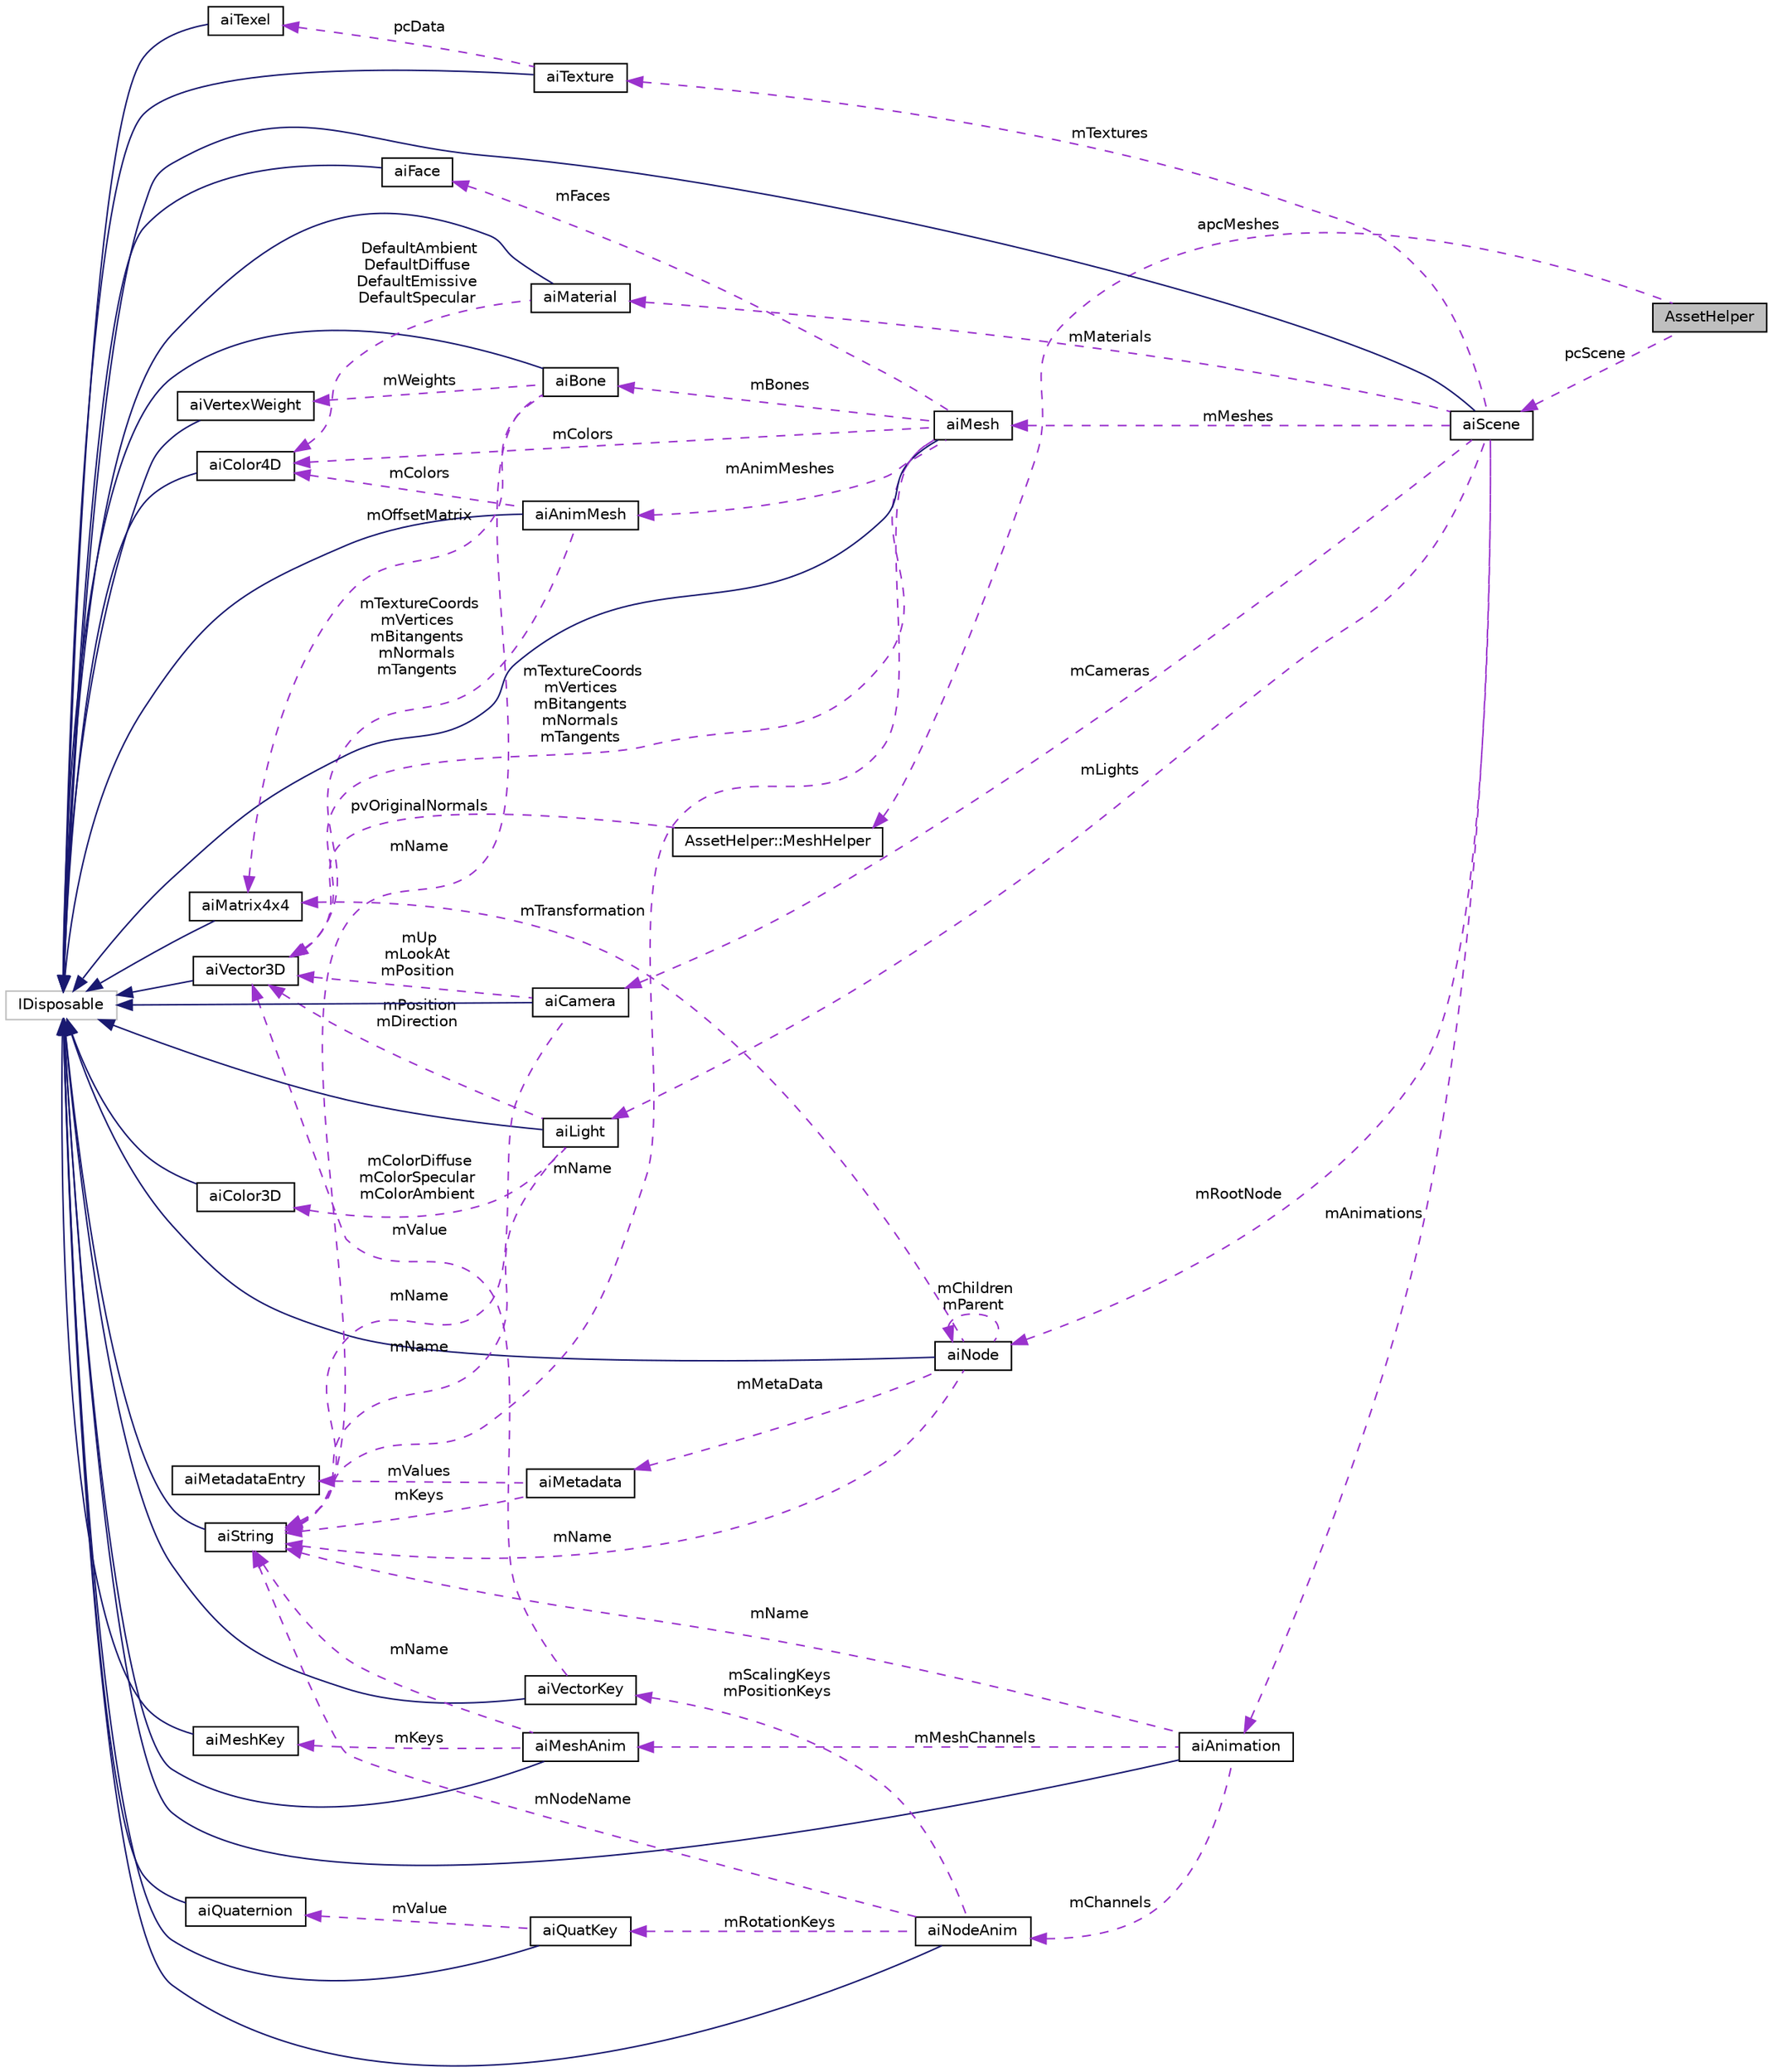 digraph "AssetHelper"
{
  edge [fontname="Helvetica",fontsize="10",labelfontname="Helvetica",labelfontsize="10"];
  node [fontname="Helvetica",fontsize="10",shape=record];
  rankdir="LR";
  Node1 [label="AssetHelper",height=0.2,width=0.4,color="black", fillcolor="grey75", style="filled", fontcolor="black"];
  Node2 -> Node1 [dir="back",color="darkorchid3",fontsize="10",style="dashed",label=" apcMeshes" ];
  Node2 [label="AssetHelper::MeshHelper",height=0.2,width=0.4,color="black", fillcolor="white", style="filled",URL="$class_asset_helper_1_1_mesh_helper.html"];
  Node3 -> Node2 [dir="back",color="darkorchid3",fontsize="10",style="dashed",label=" pvOriginalNormals" ];
  Node3 [label="aiVector3D",height=0.2,width=0.4,color="black", fillcolor="white", style="filled",URL="$structai_vector3_d.html"];
  Node4 -> Node3 [dir="back",color="midnightblue",fontsize="10",style="solid"];
  Node4 [label="IDisposable",height=0.2,width=0.4,color="grey75", fillcolor="white", style="filled"];
  Node5 -> Node1 [dir="back",color="darkorchid3",fontsize="10",style="dashed",label=" pcScene" ];
  Node5 [label="aiScene",height=0.2,width=0.4,color="black", fillcolor="white", style="filled",URL="$structai_scene.html"];
  Node4 -> Node5 [dir="back",color="midnightblue",fontsize="10",style="solid"];
  Node6 -> Node5 [dir="back",color="darkorchid3",fontsize="10",style="dashed",label=" mMaterials" ];
  Node6 [label="aiMaterial",height=0.2,width=0.4,color="black", fillcolor="white", style="filled",URL="$classai_material.html"];
  Node4 -> Node6 [dir="back",color="midnightblue",fontsize="10",style="solid"];
  Node7 -> Node6 [dir="back",color="darkorchid3",fontsize="10",style="dashed",label=" DefaultAmbient\nDefaultDiffuse\nDefaultEmissive\nDefaultSpecular" ];
  Node7 [label="aiColor4D",height=0.2,width=0.4,color="black", fillcolor="white", style="filled",URL="$structai_color4_d.html"];
  Node4 -> Node7 [dir="back",color="midnightblue",fontsize="10",style="solid"];
  Node8 -> Node5 [dir="back",color="darkorchid3",fontsize="10",style="dashed",label=" mMeshes" ];
  Node8 [label="aiMesh",height=0.2,width=0.4,color="black", fillcolor="white", style="filled",URL="$structai_mesh.html",tooltip="A mesh represents a geometry or model with a single material. "];
  Node4 -> Node8 [dir="back",color="midnightblue",fontsize="10",style="solid"];
  Node9 -> Node8 [dir="back",color="darkorchid3",fontsize="10",style="dashed",label=" mAnimMeshes" ];
  Node9 [label="aiAnimMesh",height=0.2,width=0.4,color="black", fillcolor="white", style="filled",URL="$structai_anim_mesh.html",tooltip="NOT CURRENTLY IN USE. An AnimMesh is an attachment to an aiMesh stores per-vertex animations for a pa..."];
  Node4 -> Node9 [dir="back",color="midnightblue",fontsize="10",style="solid"];
  Node3 -> Node9 [dir="back",color="darkorchid3",fontsize="10",style="dashed",label=" mTextureCoords\nmVertices\nmBitangents\nmNormals\nmTangents" ];
  Node7 -> Node9 [dir="back",color="darkorchid3",fontsize="10",style="dashed",label=" mColors" ];
  Node3 -> Node8 [dir="back",color="darkorchid3",fontsize="10",style="dashed",label=" mTextureCoords\nmVertices\nmBitangents\nmNormals\nmTangents" ];
  Node10 -> Node8 [dir="back",color="darkorchid3",fontsize="10",style="dashed",label=" mFaces" ];
  Node10 [label="aiFace",height=0.2,width=0.4,color="black", fillcolor="white", style="filled",URL="$structai_face.html",tooltip="A single face in a mesh, referring to multiple vertices. "];
  Node4 -> Node10 [dir="back",color="midnightblue",fontsize="10",style="solid"];
  Node11 -> Node8 [dir="back",color="darkorchid3",fontsize="10",style="dashed",label=" mName" ];
  Node11 [label="aiString",height=0.2,width=0.4,color="black", fillcolor="white", style="filled",URL="$structai_string.html"];
  Node4 -> Node11 [dir="back",color="midnightblue",fontsize="10",style="solid"];
  Node7 -> Node8 [dir="back",color="darkorchid3",fontsize="10",style="dashed",label=" mColors" ];
  Node12 -> Node8 [dir="back",color="darkorchid3",fontsize="10",style="dashed",label=" mBones" ];
  Node12 [label="aiBone",height=0.2,width=0.4,color="black", fillcolor="white", style="filled",URL="$structai_bone.html",tooltip="A single bone of a mesh. "];
  Node4 -> Node12 [dir="back",color="midnightblue",fontsize="10",style="solid"];
  Node13 -> Node12 [dir="back",color="darkorchid3",fontsize="10",style="dashed",label=" mWeights" ];
  Node13 [label="aiVertexWeight",height=0.2,width=0.4,color="black", fillcolor="white", style="filled",URL="$structai_vertex_weight.html",tooltip="A single influence of a bone on a vertex. "];
  Node4 -> Node13 [dir="back",color="midnightblue",fontsize="10",style="solid"];
  Node11 -> Node12 [dir="back",color="darkorchid3",fontsize="10",style="dashed",label=" mName" ];
  Node14 -> Node12 [dir="back",color="darkorchid3",fontsize="10",style="dashed",label=" mOffsetMatrix" ];
  Node14 [label="aiMatrix4x4",height=0.2,width=0.4,color="black", fillcolor="white", style="filled",URL="$structai_matrix4x4.html"];
  Node4 -> Node14 [dir="back",color="midnightblue",fontsize="10",style="solid"];
  Node15 -> Node5 [dir="back",color="darkorchid3",fontsize="10",style="dashed",label=" mCameras" ];
  Node15 [label="aiCamera",height=0.2,width=0.4,color="black", fillcolor="white", style="filled",URL="$structai_camera.html"];
  Node4 -> Node15 [dir="back",color="midnightblue",fontsize="10",style="solid"];
  Node3 -> Node15 [dir="back",color="darkorchid3",fontsize="10",style="dashed",label=" mUp\nmLookAt\nmPosition" ];
  Node11 -> Node15 [dir="back",color="darkorchid3",fontsize="10",style="dashed",label=" mName" ];
  Node16 -> Node5 [dir="back",color="darkorchid3",fontsize="10",style="dashed",label=" mLights" ];
  Node16 [label="aiLight",height=0.2,width=0.4,color="black", fillcolor="white", style="filled",URL="$structai_light.html"];
  Node4 -> Node16 [dir="back",color="midnightblue",fontsize="10",style="solid"];
  Node3 -> Node16 [dir="back",color="darkorchid3",fontsize="10",style="dashed",label=" mPosition\nmDirection" ];
  Node17 -> Node16 [dir="back",color="darkorchid3",fontsize="10",style="dashed",label=" mColorDiffuse\nmColorSpecular\nmColorAmbient" ];
  Node17 [label="aiColor3D",height=0.2,width=0.4,color="black", fillcolor="white", style="filled",URL="$structai_color3_d.html"];
  Node4 -> Node17 [dir="back",color="midnightblue",fontsize="10",style="solid"];
  Node11 -> Node16 [dir="back",color="darkorchid3",fontsize="10",style="dashed",label=" mName" ];
  Node18 -> Node5 [dir="back",color="darkorchid3",fontsize="10",style="dashed",label=" mAnimations" ];
  Node18 [label="aiAnimation",height=0.2,width=0.4,color="black", fillcolor="white", style="filled",URL="$structai_animation.html"];
  Node4 -> Node18 [dir="back",color="midnightblue",fontsize="10",style="solid"];
  Node11 -> Node18 [dir="back",color="darkorchid3",fontsize="10",style="dashed",label=" mName" ];
  Node19 -> Node18 [dir="back",color="darkorchid3",fontsize="10",style="dashed",label=" mChannels" ];
  Node19 [label="aiNodeAnim",height=0.2,width=0.4,color="black", fillcolor="white", style="filled",URL="$structai_node_anim.html"];
  Node4 -> Node19 [dir="back",color="midnightblue",fontsize="10",style="solid"];
  Node20 -> Node19 [dir="back",color="darkorchid3",fontsize="10",style="dashed",label=" mRotationKeys" ];
  Node20 [label="aiQuatKey",height=0.2,width=0.4,color="black", fillcolor="white", style="filled",URL="$structai_quat_key.html"];
  Node4 -> Node20 [dir="back",color="midnightblue",fontsize="10",style="solid"];
  Node21 -> Node20 [dir="back",color="darkorchid3",fontsize="10",style="dashed",label=" mValue" ];
  Node21 [label="aiQuaternion",height=0.2,width=0.4,color="black", fillcolor="white", style="filled",URL="$structai_quaternion.html"];
  Node4 -> Node21 [dir="back",color="midnightblue",fontsize="10",style="solid"];
  Node22 -> Node19 [dir="back",color="darkorchid3",fontsize="10",style="dashed",label=" mScalingKeys\nmPositionKeys" ];
  Node22 [label="aiVectorKey",height=0.2,width=0.4,color="black", fillcolor="white", style="filled",URL="$structai_vector_key.html"];
  Node4 -> Node22 [dir="back",color="midnightblue",fontsize="10",style="solid"];
  Node3 -> Node22 [dir="back",color="darkorchid3",fontsize="10",style="dashed",label=" mValue" ];
  Node11 -> Node19 [dir="back",color="darkorchid3",fontsize="10",style="dashed",label=" mNodeName" ];
  Node23 -> Node18 [dir="back",color="darkorchid3",fontsize="10",style="dashed",label=" mMeshChannels" ];
  Node23 [label="aiMeshAnim",height=0.2,width=0.4,color="black", fillcolor="white", style="filled",URL="$structai_mesh_anim.html"];
  Node4 -> Node23 [dir="back",color="midnightblue",fontsize="10",style="solid"];
  Node24 -> Node23 [dir="back",color="darkorchid3",fontsize="10",style="dashed",label=" mKeys" ];
  Node24 [label="aiMeshKey",height=0.2,width=0.4,color="black", fillcolor="white", style="filled",URL="$structai_mesh_key.html"];
  Node4 -> Node24 [dir="back",color="midnightblue",fontsize="10",style="solid"];
  Node11 -> Node23 [dir="back",color="darkorchid3",fontsize="10",style="dashed",label=" mName" ];
  Node25 -> Node5 [dir="back",color="darkorchid3",fontsize="10",style="dashed",label=" mRootNode" ];
  Node25 [label="aiNode",height=0.2,width=0.4,color="black", fillcolor="white", style="filled",URL="$structai_node.html"];
  Node4 -> Node25 [dir="back",color="midnightblue",fontsize="10",style="solid"];
  Node11 -> Node25 [dir="back",color="darkorchid3",fontsize="10",style="dashed",label=" mName" ];
  Node26 -> Node25 [dir="back",color="darkorchid3",fontsize="10",style="dashed",label=" mMetaData" ];
  Node26 [label="aiMetadata",height=0.2,width=0.4,color="black", fillcolor="white", style="filled",URL="$structai_metadata.html"];
  Node11 -> Node26 [dir="back",color="darkorchid3",fontsize="10",style="dashed",label=" mKeys" ];
  Node27 -> Node26 [dir="back",color="darkorchid3",fontsize="10",style="dashed",label=" mValues" ];
  Node27 [label="aiMetadataEntry",height=0.2,width=0.4,color="black", fillcolor="white", style="filled",URL="$structai_metadata_entry.html"];
  Node14 -> Node25 [dir="back",color="darkorchid3",fontsize="10",style="dashed",label=" mTransformation" ];
  Node25 -> Node25 [dir="back",color="darkorchid3",fontsize="10",style="dashed",label=" mChildren\nmParent" ];
  Node28 -> Node5 [dir="back",color="darkorchid3",fontsize="10",style="dashed",label=" mTextures" ];
  Node28 [label="aiTexture",height=0.2,width=0.4,color="black", fillcolor="white", style="filled",URL="$structai_texture.html"];
  Node4 -> Node28 [dir="back",color="midnightblue",fontsize="10",style="solid"];
  Node29 -> Node28 [dir="back",color="darkorchid3",fontsize="10",style="dashed",label=" pcData" ];
  Node29 [label="aiTexel",height=0.2,width=0.4,color="black", fillcolor="white", style="filled",URL="$structai_texel.html",tooltip="Helper structure to represent a texel in a ARGB8888 format. "];
  Node4 -> Node29 [dir="back",color="midnightblue",fontsize="10",style="solid"];
}
